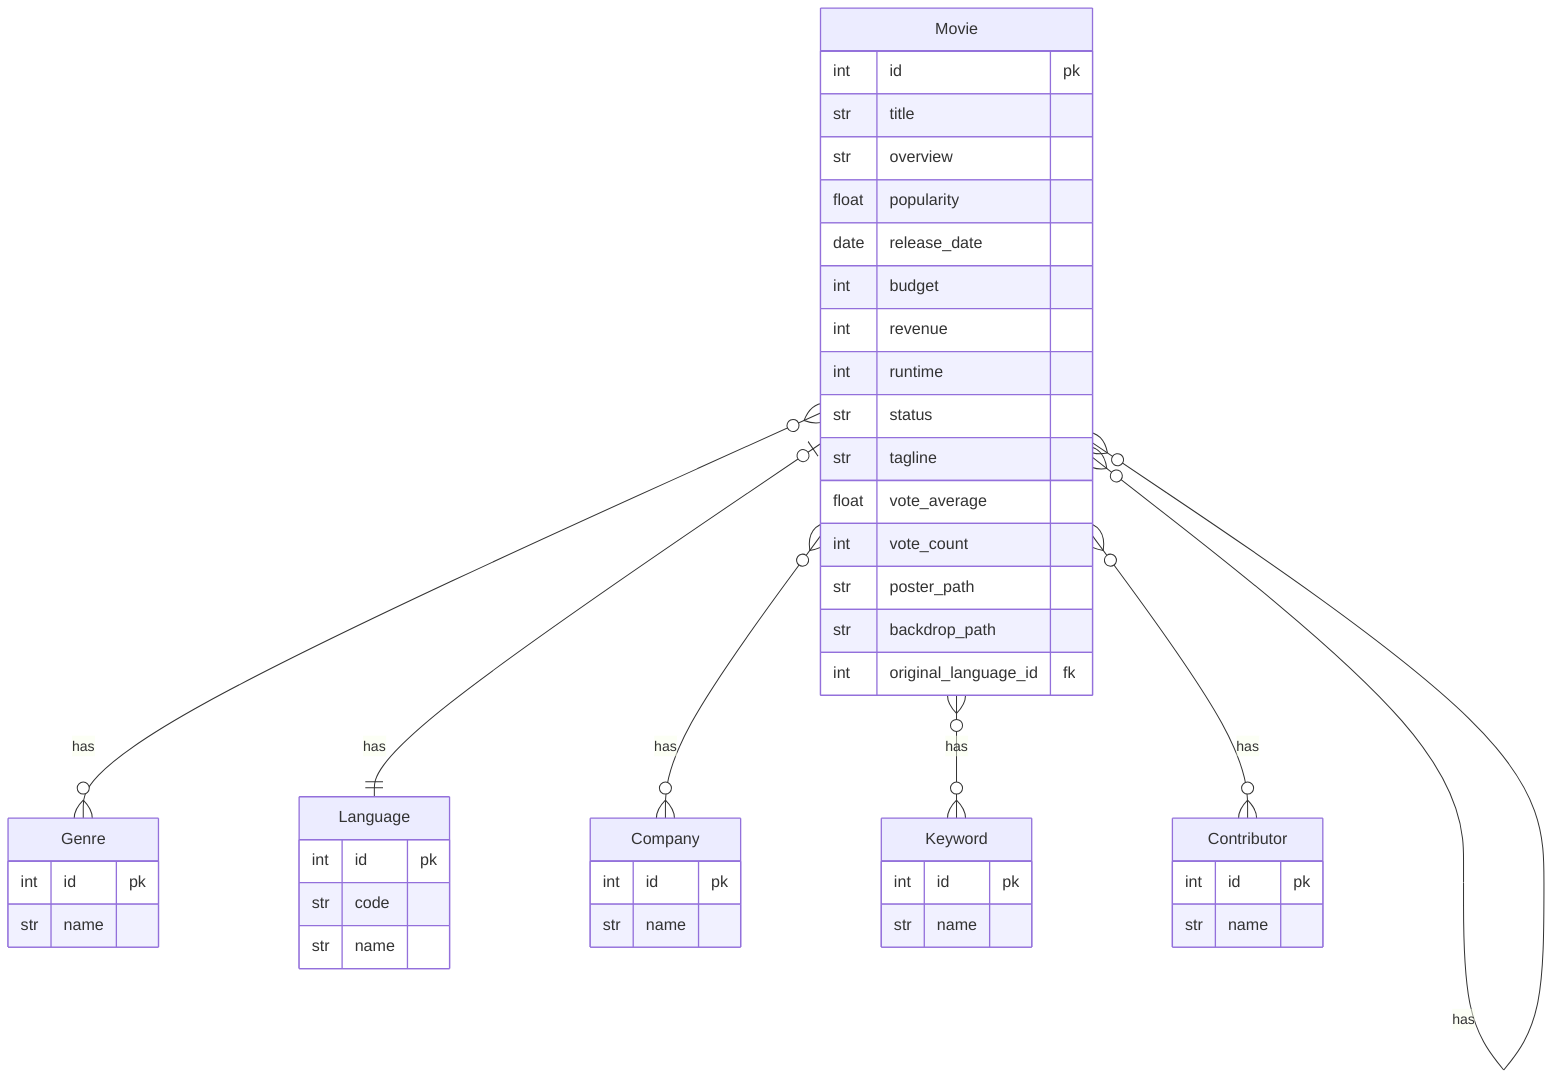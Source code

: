 erDiagram
    Movie {
        int id pk
        str title
        str overview
        float popularity
        date release_date
        int budget
        int revenue
        int runtime
        str status
        str tagline
        float vote_average
        int vote_count
        str poster_path
        str backdrop_path
        int original_language_id fk
    }

    Genre {
        int id pk
        str name
    }

    Language {
        int id pk
        str code
        str name
    }

    Company {
        int id pk
        str name
    }

    Keyword {
        int id pk
        str name
    }

    Contributor {
        int id pk
        str name
    }
    
    Movie |o--|| Language : has
    Movie }o--o{ Genre : has
    Movie }o--o{ Company : has
    Movie }o--o{ Keyword : has
    Movie }o--o{ Contributor : has
    Movie }o--o{ Movie : has